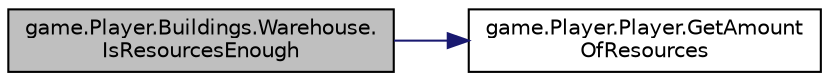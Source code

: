 digraph "game.Player.Buildings.Warehouse.IsResourcesEnough"
{
 // LATEX_PDF_SIZE
  edge [fontname="Helvetica",fontsize="10",labelfontname="Helvetica",labelfontsize="10"];
  node [fontname="Helvetica",fontsize="10",shape=record];
  rankdir="LR";
  Node1 [label="game.Player.Buildings.Warehouse.\lIsResourcesEnough",height=0.2,width=0.4,color="black", fillcolor="grey75", style="filled", fontcolor="black",tooltip="Проверка, хватает ли ресурсов для постройки."];
  Node1 -> Node2 [color="midnightblue",fontsize="10",style="solid"];
  Node2 [label="game.Player.Player.GetAmount\lOfResources",height=0.2,width=0.4,color="black", fillcolor="white", style="filled",URL="$a00112.html#ac611a3bcfc5f2e198c059ce0d4c1f48a",tooltip="Метод возращающий кол-во ресурса."];
}
